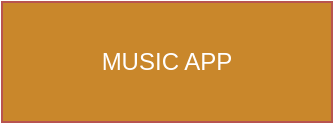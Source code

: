 <mxfile version="14.8.3" type="github">
  <diagram id="1LbXhNJ8kBHM3-wjjmni" name="Page-1">
    <mxGraphModel dx="785" dy="485" grid="1" gridSize="10" guides="1" tooltips="1" connect="1" arrows="1" fold="1" page="1" pageScale="1" pageWidth="850" pageHeight="1100" math="0" shadow="0">
      <root>
        <mxCell id="0" />
        <mxCell id="1" parent="0" />
        <mxCell id="HyLrxwMPQc86jtI3Abmt-1" value="" style="rounded=0;whiteSpace=wrap;html=1;strokeColor=#b85450;fillColor=#C9872B;" vertex="1" parent="1">
          <mxGeometry x="343" y="520" width="165" height="60" as="geometry" />
        </mxCell>
        <mxCell id="HyLrxwMPQc86jtI3Abmt-2" value="&lt;font color=&quot;#ffffff&quot;&gt;MUSIC APP&lt;/font&gt;" style="text;html=1;align=center;verticalAlign=middle;whiteSpace=wrap;rounded=0;" vertex="1" parent="1">
          <mxGeometry x="388" y="540" width="75" height="20" as="geometry" />
        </mxCell>
      </root>
    </mxGraphModel>
  </diagram>
</mxfile>
